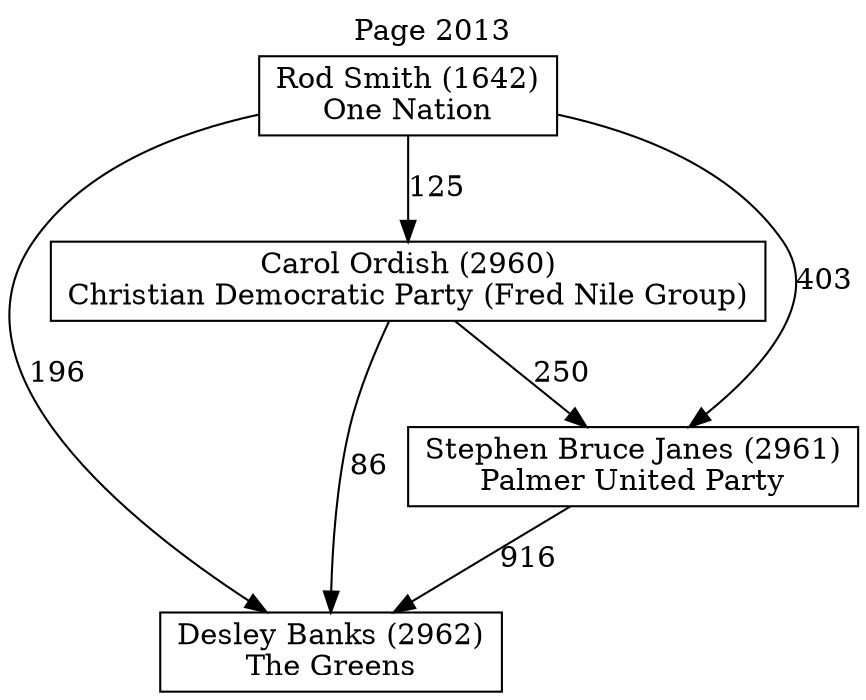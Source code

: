 // House preference flow
digraph "Desley Banks (2962)_Page_2013" {
	graph [label="Page 2013" labelloc=t mclimit=10]
	node [shape=box]
	"Carol Ordish (2960)" [label="Carol Ordish (2960)
Christian Democratic Party (Fred Nile Group)"]
	"Desley Banks (2962)" [label="Desley Banks (2962)
The Greens"]
	"Rod Smith (1642)" [label="Rod Smith (1642)
One Nation"]
	"Stephen Bruce Janes (2961)" [label="Stephen Bruce Janes (2961)
Palmer United Party"]
	"Carol Ordish (2960)" -> "Desley Banks (2962)" [label=86]
	"Carol Ordish (2960)" -> "Stephen Bruce Janes (2961)" [label=250]
	"Rod Smith (1642)" -> "Carol Ordish (2960)" [label=125]
	"Rod Smith (1642)" -> "Desley Banks (2962)" [label=196]
	"Rod Smith (1642)" -> "Stephen Bruce Janes (2961)" [label=403]
	"Stephen Bruce Janes (2961)" -> "Desley Banks (2962)" [label=916]
}
